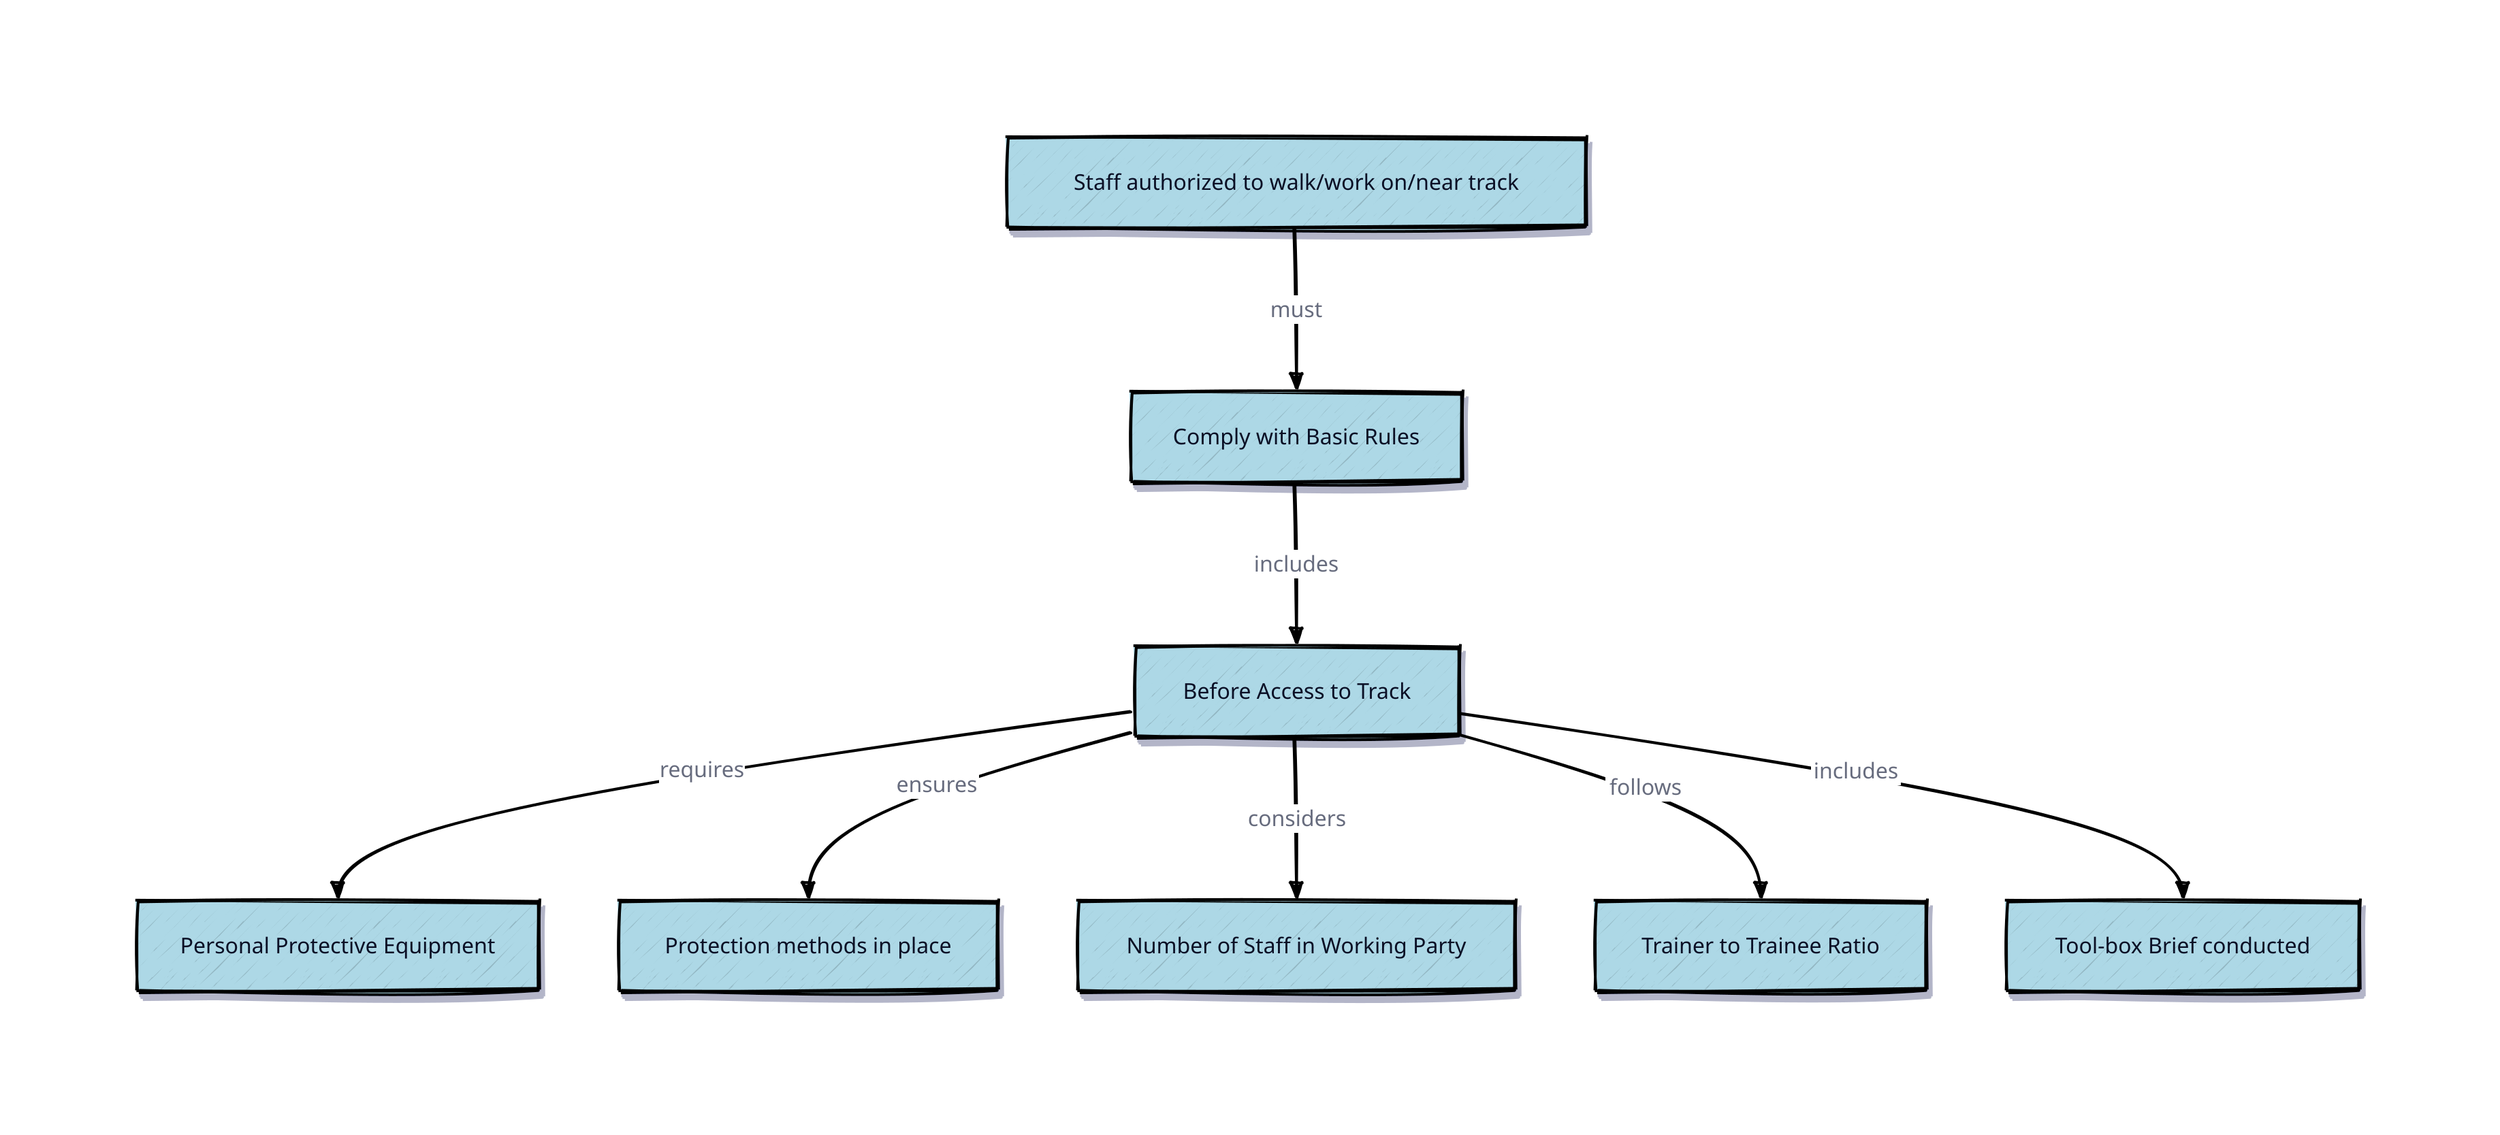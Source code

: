 
vars: {
  d2-config: {
    sketch: true
  }
}
classes: {
  process: {
    label: ""
    shape: rectangle
    style: {
      fill: lightblue
      shadow: true
    }
  }
}

Staff_authorized_to_walk/work_on/near_track.class: process
Staff_authorized_to_walk/work_on/near_track.label: "Staff authorized to walk/work on/near track"
Staff_authorized_to_walk/work_on/near_track: {
  style: {
    opacity: 1
    stroke: "black"
    stroke-width: 2
    shadow: true
  }
}
Comply_with_Basic_Rules.class: process
Comply_with_Basic_Rules.label: "Comply with Basic Rules"
Comply_with_Basic_Rules: {
  style: {
    opacity: 1
    stroke: "black"
    stroke-width: 2
    shadow: true
  }
}
Before_Access_to_Track.class: process
Before_Access_to_Track.label: "Before Access to Track"
Before_Access_to_Track: {
  style: {
    opacity: 1
    stroke: "black"
    stroke-width: 2
    shadow: true
  }
}
Personal_Protective_Equipment.class: process
Personal_Protective_Equipment.label: "Personal Protective Equipment"
Personal_Protective_Equipment: {
  style: {
    opacity: 1
    stroke: "black"
    stroke-width: 2
    shadow: true
  }
}
Protection_methods_in_place.class: process
Protection_methods_in_place.label: "Protection methods in place"
Protection_methods_in_place: {
  style: {
    opacity: 1
    stroke: "black"
    stroke-width: 2
    shadow: true
  }
}
Number_of_Staff_in_Working_Party.class: process
Number_of_Staff_in_Working_Party.label: "Number of Staff in Working Party"
Number_of_Staff_in_Working_Party: {
  style: {
    opacity: 1
    stroke: "black"
    stroke-width: 2
    shadow: true
  }
}
Trainer_to_Trainee_Ratio.class: process
Trainer_to_Trainee_Ratio.label: "Trainer to Trainee Ratio"
Trainer_to_Trainee_Ratio: {
  style: {
    opacity: 1
    stroke: "black"
    stroke-width: 2
    shadow: true
  }
}
Tool-box_Brief_conducted.class: process
Tool-box_Brief_conducted.label: "Tool-box Brief conducted"
Tool-box_Brief_conducted: {
  style: {
    opacity: 1
    stroke: "black"
    stroke-width: 2
    shadow: true
  }
}
Staff_authorized_to_walk/work_on/near_track -> Comply_with_Basic_Rules: {
  label: "must"
  style.stroke: black
  style.opacity: 1
  style.stroke-width: 2
}
Comply_with_Basic_Rules -> Before_Access_to_Track: {
  label: "includes"
  style.stroke: black
  style.opacity: 1
  style.stroke-width: 2
}
Before_Access_to_Track -> Personal_Protective_Equipment: {
  label: "requires"
  style.stroke: black
  style.opacity: 1
  style.stroke-width: 2
}
Before_Access_to_Track -> Protection_methods_in_place: {
  label: "ensures"
  style.stroke: black
  style.opacity: 1
  style.stroke-width: 2
}
Before_Access_to_Track -> Number_of_Staff_in_Working_Party: {
  label: "considers"
  style.stroke: black
  style.opacity: 1
  style.stroke-width: 2
}
Before_Access_to_Track -> Trainer_to_Trainee_Ratio: {
  label: "follows"
  style.stroke: black
  style.opacity: 1
  style.stroke-width: 2
}
Before_Access_to_Track -> Tool-box_Brief_conducted: {
  label: "includes"
  style.stroke: black
  style.opacity: 1
  style.stroke-width: 2
}